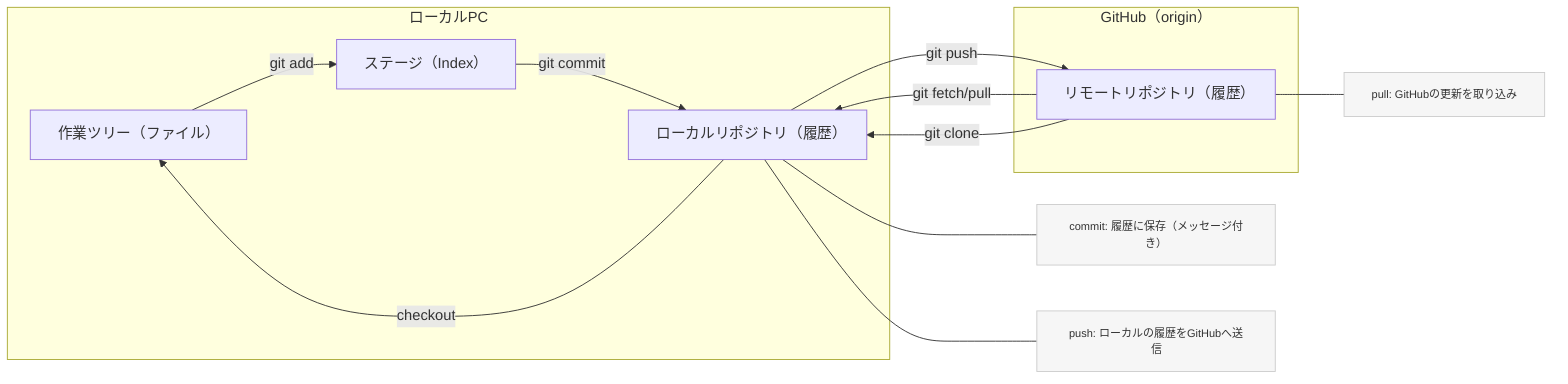 graph LR
  subgraph Local["ローカルPC"]
    WD["作業ツリー（ファイル）"]
    IDX["ステージ（Index）"]
    LREP["ローカルリポジトリ（履歴）"]
  end
  subgraph Remote["GitHub（origin）"]
    RREP["リモートリポジトリ（履歴）"]
  end

  WD -- git add --> IDX
  IDX -- git commit --> LREP
  LREP -- git push --> RREP
  RREP -- git fetch/pull --> LREP
  RREP -- git clone --> LREP
  LREP -- checkout --> WD

  classDef note fill:#f6f6f6,stroke:#ccc,color:#333,font-size:12px;
  N1["commit: 履歴に保存（メッセージ付き）"]:::note
  N2["push: ローカルの履歴をGitHubへ送信"]:::note
  N3["pull: GitHubの更新を取り込み"]:::note

  LREP --- N1
  LREP --- N2
  RREP --- N3